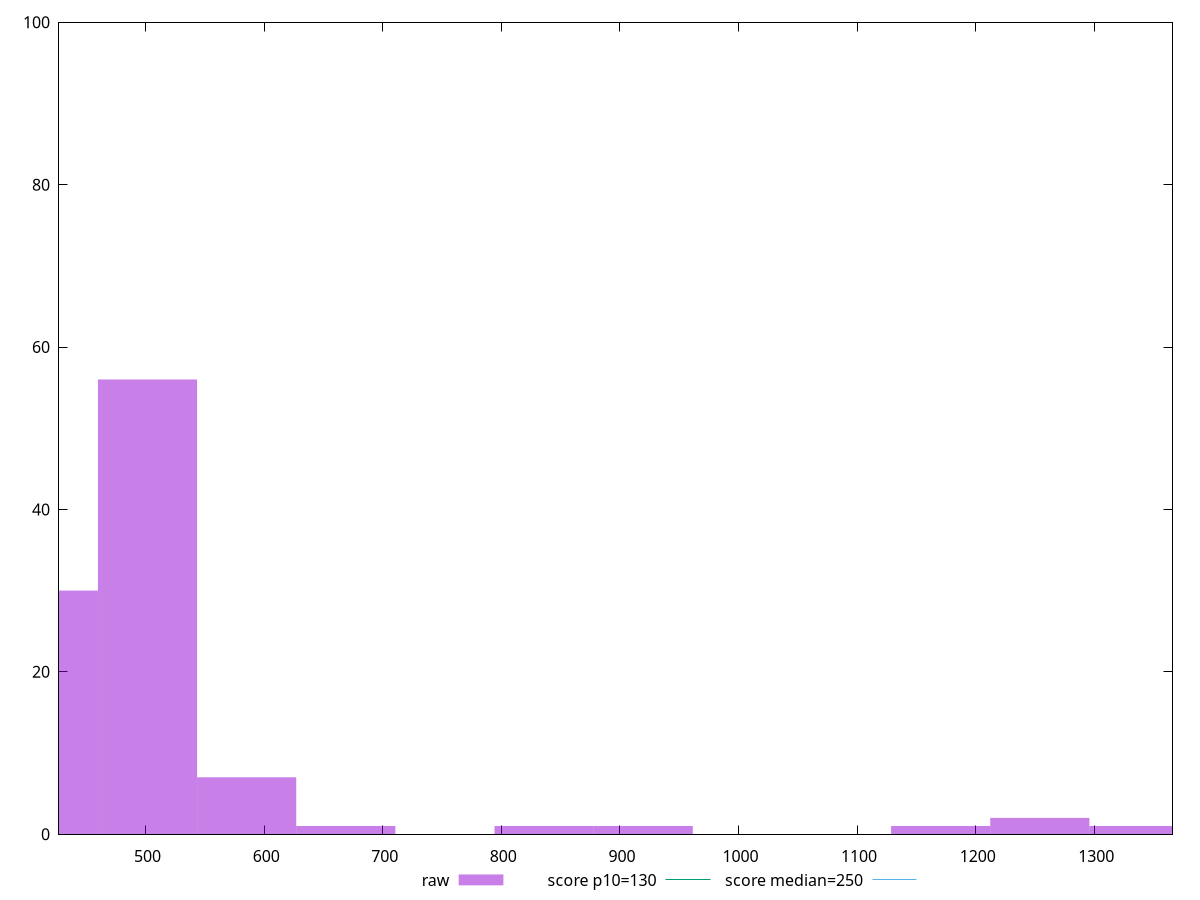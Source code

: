 reset

$raw <<EOF
501.6475304819874 56
418.03960873498954 30
585.2554522289853 7
1337.7267479519664 1
1170.5109044579706 1
1254.1188262049686 2
668.8633739759832 1
919.6871392169769 1
836.0792174699791 1
EOF

set key outside below
set boxwidth 83.6079217469979
set xrange [427:1366]
set yrange [0:100]
set trange [0:100]
set style fill transparent solid 0.5 noborder

set parametric
set terminal svg size 640, 490 enhanced background rgb 'white'
set output "reprap/max-potential-fid/samples/pages+cached/raw/histogram.svg"

plot $raw title "raw" with boxes, \
     130,t title "score p10=130", \
     250,t title "score median=250"

reset
